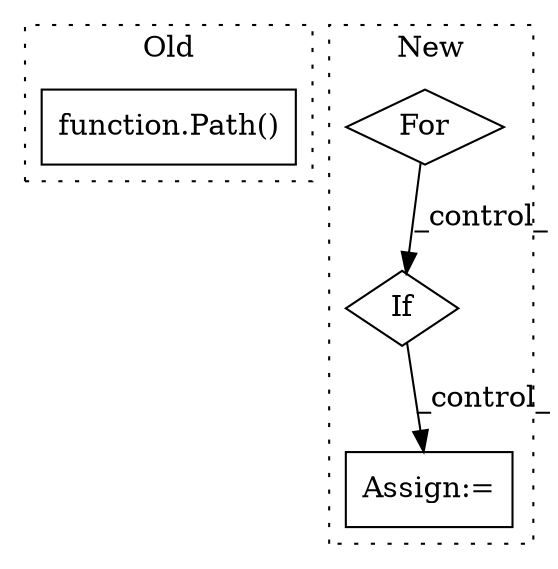 digraph G {
subgraph cluster0 {
1 [label="function.Path()" a="75" s="3044,3060" l="5,1" shape="box"];
label = "Old";
style="dotted";
}
subgraph cluster1 {
2 [label="For" a="107" s="2863,2897" l="4,14" shape="diamond"];
3 [label="Assign:=" a="68" s="3106" l="3" shape="box"];
4 [label="If" a="96" s="2911" l="3" shape="diamond"];
label = "New";
style="dotted";
}
2 -> 4 [label="_control_"];
4 -> 3 [label="_control_"];
}